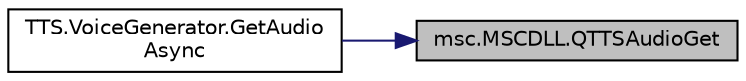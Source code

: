 digraph "msc.MSCDLL.QTTSAudioGet"
{
 // INTERACTIVE_SVG=YES
 // LATEX_PDF_SIZE
  edge [fontname="Helvetica",fontsize="10",labelfontname="Helvetica",labelfontsize="10"];
  node [fontname="Helvetica",fontsize="10",shape=record];
  rankdir="RL";
  Node1 [label="msc.MSCDLL.QTTSAudioGet",height=0.2,width=0.4,color="black", fillcolor="grey75", style="filled", fontcolor="black",tooltip=" "];
  Node1 -> Node2 [dir="back",color="midnightblue",fontsize="10",style="solid",fontname="Helvetica"];
  Node2 [label="TTS.VoiceGenerator.GetAudio\lAsync",height=0.2,width=0.4,color="black", fillcolor="white", style="filled",URL="$class_t_t_s_1_1_voice_generator.html#a386eab6c84d322e2abbc7d73c2aa187e",tooltip=" "];
}
